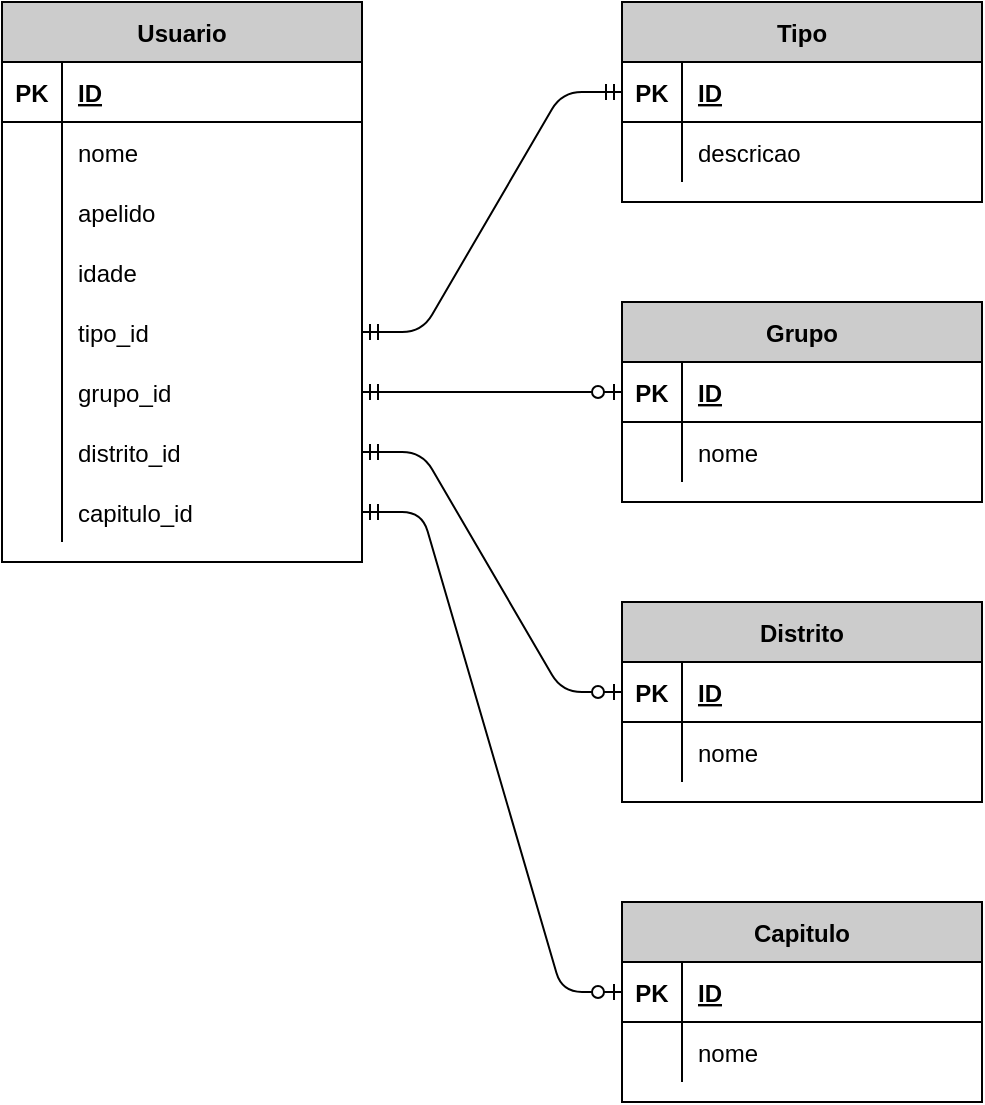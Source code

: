 <mxfile version="13.6.2" type="github">
  <diagram id="wubgfQ3S9Q1nJijSIR7Q" name="Page-1">
    <mxGraphModel dx="1420" dy="789" grid="1" gridSize="10" guides="1" tooltips="1" connect="1" arrows="1" fold="1" page="1" pageScale="1" pageWidth="850" pageHeight="1100" math="0" shadow="0">
      <root>
        <mxCell id="0" />
        <mxCell id="1" parent="0" />
        <mxCell id="cBh7_KmrogOZhqfkVuFA-25" value="Usuario" style="shape=table;startSize=30;container=1;collapsible=1;childLayout=tableLayout;fixedRows=1;rowLines=0;fontStyle=1;align=center;resizeLast=1;fillColor=#CCCCCC;" vertex="1" parent="1">
          <mxGeometry x="40" y="40" width="180" height="280" as="geometry" />
        </mxCell>
        <mxCell id="cBh7_KmrogOZhqfkVuFA-26" value="" style="shape=partialRectangle;collapsible=0;dropTarget=0;pointerEvents=0;fillColor=none;top=0;left=0;bottom=1;right=0;points=[[0,0.5],[1,0.5]];portConstraint=eastwest;" vertex="1" parent="cBh7_KmrogOZhqfkVuFA-25">
          <mxGeometry y="30" width="180" height="30" as="geometry" />
        </mxCell>
        <mxCell id="cBh7_KmrogOZhqfkVuFA-27" value="PK" style="shape=partialRectangle;connectable=0;fillColor=none;top=0;left=0;bottom=0;right=0;fontStyle=1;overflow=hidden;" vertex="1" parent="cBh7_KmrogOZhqfkVuFA-26">
          <mxGeometry width="30" height="30" as="geometry" />
        </mxCell>
        <mxCell id="cBh7_KmrogOZhqfkVuFA-28" value="ID" style="shape=partialRectangle;connectable=0;fillColor=none;top=0;left=0;bottom=0;right=0;align=left;spacingLeft=6;fontStyle=5;overflow=hidden;" vertex="1" parent="cBh7_KmrogOZhqfkVuFA-26">
          <mxGeometry x="30" width="150" height="30" as="geometry" />
        </mxCell>
        <mxCell id="cBh7_KmrogOZhqfkVuFA-29" value="" style="shape=partialRectangle;collapsible=0;dropTarget=0;pointerEvents=0;fillColor=none;top=0;left=0;bottom=0;right=0;points=[[0,0.5],[1,0.5]];portConstraint=eastwest;" vertex="1" parent="cBh7_KmrogOZhqfkVuFA-25">
          <mxGeometry y="60" width="180" height="30" as="geometry" />
        </mxCell>
        <mxCell id="cBh7_KmrogOZhqfkVuFA-30" value="" style="shape=partialRectangle;connectable=0;fillColor=none;top=0;left=0;bottom=0;right=0;editable=1;overflow=hidden;" vertex="1" parent="cBh7_KmrogOZhqfkVuFA-29">
          <mxGeometry width="30" height="30" as="geometry" />
        </mxCell>
        <mxCell id="cBh7_KmrogOZhqfkVuFA-31" value="nome" style="shape=partialRectangle;connectable=0;fillColor=none;top=0;left=0;bottom=0;right=0;align=left;spacingLeft=6;overflow=hidden;" vertex="1" parent="cBh7_KmrogOZhqfkVuFA-29">
          <mxGeometry x="30" width="150" height="30" as="geometry" />
        </mxCell>
        <mxCell id="cBh7_KmrogOZhqfkVuFA-32" value="" style="shape=partialRectangle;collapsible=0;dropTarget=0;pointerEvents=0;fillColor=none;top=0;left=0;bottom=0;right=0;points=[[0,0.5],[1,0.5]];portConstraint=eastwest;" vertex="1" parent="cBh7_KmrogOZhqfkVuFA-25">
          <mxGeometry y="90" width="180" height="30" as="geometry" />
        </mxCell>
        <mxCell id="cBh7_KmrogOZhqfkVuFA-33" value="" style="shape=partialRectangle;connectable=0;fillColor=none;top=0;left=0;bottom=0;right=0;editable=1;overflow=hidden;" vertex="1" parent="cBh7_KmrogOZhqfkVuFA-32">
          <mxGeometry width="30" height="30" as="geometry" />
        </mxCell>
        <mxCell id="cBh7_KmrogOZhqfkVuFA-34" value="apelido" style="shape=partialRectangle;connectable=0;fillColor=none;top=0;left=0;bottom=0;right=0;align=left;spacingLeft=6;overflow=hidden;" vertex="1" parent="cBh7_KmrogOZhqfkVuFA-32">
          <mxGeometry x="30" width="150" height="30" as="geometry" />
        </mxCell>
        <mxCell id="cBh7_KmrogOZhqfkVuFA-38" value="" style="shape=partialRectangle;collapsible=0;dropTarget=0;pointerEvents=0;fillColor=none;top=0;left=0;bottom=0;right=0;points=[[0,0.5],[1,0.5]];portConstraint=eastwest;" vertex="1" parent="cBh7_KmrogOZhqfkVuFA-25">
          <mxGeometry y="120" width="180" height="30" as="geometry" />
        </mxCell>
        <mxCell id="cBh7_KmrogOZhqfkVuFA-39" value="" style="shape=partialRectangle;connectable=0;fillColor=none;top=0;left=0;bottom=0;right=0;editable=1;overflow=hidden;" vertex="1" parent="cBh7_KmrogOZhqfkVuFA-38">
          <mxGeometry width="30" height="30" as="geometry" />
        </mxCell>
        <mxCell id="cBh7_KmrogOZhqfkVuFA-40" value="idade" style="shape=partialRectangle;connectable=0;fillColor=none;top=0;left=0;bottom=0;right=0;align=left;spacingLeft=6;overflow=hidden;" vertex="1" parent="cBh7_KmrogOZhqfkVuFA-38">
          <mxGeometry x="30" width="150" height="30" as="geometry" />
        </mxCell>
        <mxCell id="cBh7_KmrogOZhqfkVuFA-81" value="" style="shape=partialRectangle;collapsible=0;dropTarget=0;pointerEvents=0;fillColor=none;top=0;left=0;bottom=0;right=0;points=[[0,0.5],[1,0.5]];portConstraint=eastwest;" vertex="1" parent="cBh7_KmrogOZhqfkVuFA-25">
          <mxGeometry y="150" width="180" height="30" as="geometry" />
        </mxCell>
        <mxCell id="cBh7_KmrogOZhqfkVuFA-82" value="" style="shape=partialRectangle;connectable=0;fillColor=none;top=0;left=0;bottom=0;right=0;editable=1;overflow=hidden;" vertex="1" parent="cBh7_KmrogOZhqfkVuFA-81">
          <mxGeometry width="30" height="30" as="geometry" />
        </mxCell>
        <mxCell id="cBh7_KmrogOZhqfkVuFA-83" value="tipo_id" style="shape=partialRectangle;connectable=0;fillColor=none;top=0;left=0;bottom=0;right=0;align=left;spacingLeft=6;overflow=hidden;" vertex="1" parent="cBh7_KmrogOZhqfkVuFA-81">
          <mxGeometry x="30" width="150" height="30" as="geometry" />
        </mxCell>
        <mxCell id="cBh7_KmrogOZhqfkVuFA-84" value="" style="shape=partialRectangle;collapsible=0;dropTarget=0;pointerEvents=0;fillColor=none;top=0;left=0;bottom=0;right=0;points=[[0,0.5],[1,0.5]];portConstraint=eastwest;" vertex="1" parent="cBh7_KmrogOZhqfkVuFA-25">
          <mxGeometry y="180" width="180" height="30" as="geometry" />
        </mxCell>
        <mxCell id="cBh7_KmrogOZhqfkVuFA-85" value="" style="shape=partialRectangle;connectable=0;fillColor=none;top=0;left=0;bottom=0;right=0;editable=1;overflow=hidden;" vertex="1" parent="cBh7_KmrogOZhqfkVuFA-84">
          <mxGeometry width="30" height="30" as="geometry" />
        </mxCell>
        <mxCell id="cBh7_KmrogOZhqfkVuFA-86" value="grupo_id" style="shape=partialRectangle;connectable=0;fillColor=none;top=0;left=0;bottom=0;right=0;align=left;spacingLeft=6;overflow=hidden;" vertex="1" parent="cBh7_KmrogOZhqfkVuFA-84">
          <mxGeometry x="30" width="150" height="30" as="geometry" />
        </mxCell>
        <mxCell id="cBh7_KmrogOZhqfkVuFA-87" value="" style="shape=partialRectangle;collapsible=0;dropTarget=0;pointerEvents=0;fillColor=none;top=0;left=0;bottom=0;right=0;points=[[0,0.5],[1,0.5]];portConstraint=eastwest;" vertex="1" parent="cBh7_KmrogOZhqfkVuFA-25">
          <mxGeometry y="210" width="180" height="30" as="geometry" />
        </mxCell>
        <mxCell id="cBh7_KmrogOZhqfkVuFA-88" value="" style="shape=partialRectangle;connectable=0;fillColor=none;top=0;left=0;bottom=0;right=0;editable=1;overflow=hidden;" vertex="1" parent="cBh7_KmrogOZhqfkVuFA-87">
          <mxGeometry width="30" height="30" as="geometry" />
        </mxCell>
        <mxCell id="cBh7_KmrogOZhqfkVuFA-89" value="distrito_id" style="shape=partialRectangle;connectable=0;fillColor=none;top=0;left=0;bottom=0;right=0;align=left;spacingLeft=6;overflow=hidden;" vertex="1" parent="cBh7_KmrogOZhqfkVuFA-87">
          <mxGeometry x="30" width="150" height="30" as="geometry" />
        </mxCell>
        <mxCell id="cBh7_KmrogOZhqfkVuFA-90" value="" style="shape=partialRectangle;collapsible=0;dropTarget=0;pointerEvents=0;fillColor=none;top=0;left=0;bottom=0;right=0;points=[[0,0.5],[1,0.5]];portConstraint=eastwest;" vertex="1" parent="cBh7_KmrogOZhqfkVuFA-25">
          <mxGeometry y="240" width="180" height="30" as="geometry" />
        </mxCell>
        <mxCell id="cBh7_KmrogOZhqfkVuFA-91" value="" style="shape=partialRectangle;connectable=0;fillColor=none;top=0;left=0;bottom=0;right=0;editable=1;overflow=hidden;" vertex="1" parent="cBh7_KmrogOZhqfkVuFA-90">
          <mxGeometry width="30" height="30" as="geometry" />
        </mxCell>
        <mxCell id="cBh7_KmrogOZhqfkVuFA-92" value="capitulo_id" style="shape=partialRectangle;connectable=0;fillColor=none;top=0;left=0;bottom=0;right=0;align=left;spacingLeft=6;overflow=hidden;" vertex="1" parent="cBh7_KmrogOZhqfkVuFA-90">
          <mxGeometry x="30" width="150" height="30" as="geometry" />
        </mxCell>
        <mxCell id="cBh7_KmrogOZhqfkVuFA-41" value="Tipo" style="shape=table;startSize=30;container=1;collapsible=1;childLayout=tableLayout;fixedRows=1;rowLines=0;fontStyle=1;align=center;resizeLast=1;fillColor=#CCCCCC;" vertex="1" parent="1">
          <mxGeometry x="350" y="40" width="180" height="100" as="geometry" />
        </mxCell>
        <mxCell id="cBh7_KmrogOZhqfkVuFA-42" value="" style="shape=partialRectangle;collapsible=0;dropTarget=0;pointerEvents=0;fillColor=none;top=0;left=0;bottom=1;right=0;points=[[0,0.5],[1,0.5]];portConstraint=eastwest;" vertex="1" parent="cBh7_KmrogOZhqfkVuFA-41">
          <mxGeometry y="30" width="180" height="30" as="geometry" />
        </mxCell>
        <mxCell id="cBh7_KmrogOZhqfkVuFA-43" value="PK" style="shape=partialRectangle;connectable=0;fillColor=none;top=0;left=0;bottom=0;right=0;fontStyle=1;overflow=hidden;" vertex="1" parent="cBh7_KmrogOZhqfkVuFA-42">
          <mxGeometry width="30" height="30" as="geometry" />
        </mxCell>
        <mxCell id="cBh7_KmrogOZhqfkVuFA-44" value="ID" style="shape=partialRectangle;connectable=0;fillColor=none;top=0;left=0;bottom=0;right=0;align=left;spacingLeft=6;fontStyle=5;overflow=hidden;" vertex="1" parent="cBh7_KmrogOZhqfkVuFA-42">
          <mxGeometry x="30" width="150" height="30" as="geometry" />
        </mxCell>
        <mxCell id="cBh7_KmrogOZhqfkVuFA-45" value="" style="shape=partialRectangle;collapsible=0;dropTarget=0;pointerEvents=0;fillColor=none;top=0;left=0;bottom=0;right=0;points=[[0,0.5],[1,0.5]];portConstraint=eastwest;" vertex="1" parent="cBh7_KmrogOZhqfkVuFA-41">
          <mxGeometry y="60" width="180" height="30" as="geometry" />
        </mxCell>
        <mxCell id="cBh7_KmrogOZhqfkVuFA-46" value="" style="shape=partialRectangle;connectable=0;fillColor=none;top=0;left=0;bottom=0;right=0;editable=1;overflow=hidden;" vertex="1" parent="cBh7_KmrogOZhqfkVuFA-45">
          <mxGeometry width="30" height="30" as="geometry" />
        </mxCell>
        <mxCell id="cBh7_KmrogOZhqfkVuFA-47" value="descricao" style="shape=partialRectangle;connectable=0;fillColor=none;top=0;left=0;bottom=0;right=0;align=left;spacingLeft=6;overflow=hidden;" vertex="1" parent="cBh7_KmrogOZhqfkVuFA-45">
          <mxGeometry x="30" width="150" height="30" as="geometry" />
        </mxCell>
        <mxCell id="cBh7_KmrogOZhqfkVuFA-94" value="" style="edgeStyle=entityRelationEdgeStyle;fontSize=12;html=1;endArrow=ERmandOne;startArrow=ERmandOne;exitX=1;exitY=0.5;exitDx=0;exitDy=0;" edge="1" parent="1" source="cBh7_KmrogOZhqfkVuFA-81" target="cBh7_KmrogOZhqfkVuFA-42">
          <mxGeometry width="100" height="100" relative="1" as="geometry">
            <mxPoint x="80" y="750" as="sourcePoint" />
            <mxPoint x="180" y="650" as="targetPoint" />
          </mxGeometry>
        </mxCell>
        <mxCell id="cBh7_KmrogOZhqfkVuFA-95" value="" style="edgeStyle=entityRelationEdgeStyle;fontSize=12;html=1;endArrow=ERzeroToOne;startArrow=ERmandOne;exitX=1;exitY=0.5;exitDx=0;exitDy=0;entryX=0;entryY=0.5;entryDx=0;entryDy=0;" edge="1" parent="1" source="cBh7_KmrogOZhqfkVuFA-84" target="cBh7_KmrogOZhqfkVuFA-55">
          <mxGeometry width="100" height="100" relative="1" as="geometry">
            <mxPoint x="240" y="760" as="sourcePoint" />
            <mxPoint x="340" y="660" as="targetPoint" />
          </mxGeometry>
        </mxCell>
        <mxCell id="cBh7_KmrogOZhqfkVuFA-96" value="" style="edgeStyle=entityRelationEdgeStyle;fontSize=12;html=1;endArrow=ERzeroToOne;startArrow=ERmandOne;exitX=1;exitY=0.5;exitDx=0;exitDy=0;" edge="1" parent="1" source="cBh7_KmrogOZhqfkVuFA-87" target="cBh7_KmrogOZhqfkVuFA-68">
          <mxGeometry width="100" height="100" relative="1" as="geometry">
            <mxPoint x="120" y="390" as="sourcePoint" />
            <mxPoint x="250" y="380" as="targetPoint" />
          </mxGeometry>
        </mxCell>
        <mxCell id="cBh7_KmrogOZhqfkVuFA-97" value="" style="edgeStyle=entityRelationEdgeStyle;fontSize=12;html=1;endArrow=ERzeroToOne;startArrow=ERmandOne;exitX=1;exitY=0.5;exitDx=0;exitDy=0;entryX=0;entryY=0.5;entryDx=0;entryDy=0;" edge="1" parent="1" source="cBh7_KmrogOZhqfkVuFA-90" target="cBh7_KmrogOZhqfkVuFA-75">
          <mxGeometry width="100" height="100" relative="1" as="geometry">
            <mxPoint x="130" y="495" as="sourcePoint" />
            <mxPoint x="260" y="485" as="targetPoint" />
          </mxGeometry>
        </mxCell>
        <mxCell id="cBh7_KmrogOZhqfkVuFA-67" value="Distrito" style="shape=table;startSize=30;container=1;collapsible=1;childLayout=tableLayout;fixedRows=1;rowLines=0;fontStyle=1;align=center;resizeLast=1;fillColor=#CCCCCC;" vertex="1" parent="1">
          <mxGeometry x="350" y="340" width="180" height="100" as="geometry" />
        </mxCell>
        <mxCell id="cBh7_KmrogOZhqfkVuFA-68" value="" style="shape=partialRectangle;collapsible=0;dropTarget=0;pointerEvents=0;fillColor=none;top=0;left=0;bottom=1;right=0;points=[[0,0.5],[1,0.5]];portConstraint=eastwest;" vertex="1" parent="cBh7_KmrogOZhqfkVuFA-67">
          <mxGeometry y="30" width="180" height="30" as="geometry" />
        </mxCell>
        <mxCell id="cBh7_KmrogOZhqfkVuFA-69" value="PK" style="shape=partialRectangle;connectable=0;fillColor=none;top=0;left=0;bottom=0;right=0;fontStyle=1;overflow=hidden;" vertex="1" parent="cBh7_KmrogOZhqfkVuFA-68">
          <mxGeometry width="30" height="30" as="geometry" />
        </mxCell>
        <mxCell id="cBh7_KmrogOZhqfkVuFA-70" value="ID" style="shape=partialRectangle;connectable=0;fillColor=none;top=0;left=0;bottom=0;right=0;align=left;spacingLeft=6;fontStyle=5;overflow=hidden;" vertex="1" parent="cBh7_KmrogOZhqfkVuFA-68">
          <mxGeometry x="30" width="150" height="30" as="geometry" />
        </mxCell>
        <mxCell id="cBh7_KmrogOZhqfkVuFA-71" value="" style="shape=partialRectangle;collapsible=0;dropTarget=0;pointerEvents=0;fillColor=none;top=0;left=0;bottom=0;right=0;points=[[0,0.5],[1,0.5]];portConstraint=eastwest;" vertex="1" parent="cBh7_KmrogOZhqfkVuFA-67">
          <mxGeometry y="60" width="180" height="30" as="geometry" />
        </mxCell>
        <mxCell id="cBh7_KmrogOZhqfkVuFA-72" value="" style="shape=partialRectangle;connectable=0;fillColor=none;top=0;left=0;bottom=0;right=0;editable=1;overflow=hidden;" vertex="1" parent="cBh7_KmrogOZhqfkVuFA-71">
          <mxGeometry width="30" height="30" as="geometry" />
        </mxCell>
        <mxCell id="cBh7_KmrogOZhqfkVuFA-73" value="nome" style="shape=partialRectangle;connectable=0;fillColor=none;top=0;left=0;bottom=0;right=0;align=left;spacingLeft=6;overflow=hidden;" vertex="1" parent="cBh7_KmrogOZhqfkVuFA-71">
          <mxGeometry x="30" width="150" height="30" as="geometry" />
        </mxCell>
        <mxCell id="cBh7_KmrogOZhqfkVuFA-54" value="Grupo" style="shape=table;startSize=30;container=1;collapsible=1;childLayout=tableLayout;fixedRows=1;rowLines=0;fontStyle=1;align=center;resizeLast=1;fillColor=#CCCCCC;" vertex="1" parent="1">
          <mxGeometry x="350" y="190" width="180" height="100" as="geometry" />
        </mxCell>
        <mxCell id="cBh7_KmrogOZhqfkVuFA-55" value="" style="shape=partialRectangle;collapsible=0;dropTarget=0;pointerEvents=0;fillColor=none;top=0;left=0;bottom=1;right=0;points=[[0,0.5],[1,0.5]];portConstraint=eastwest;" vertex="1" parent="cBh7_KmrogOZhqfkVuFA-54">
          <mxGeometry y="30" width="180" height="30" as="geometry" />
        </mxCell>
        <mxCell id="cBh7_KmrogOZhqfkVuFA-56" value="PK" style="shape=partialRectangle;connectable=0;fillColor=none;top=0;left=0;bottom=0;right=0;fontStyle=1;overflow=hidden;" vertex="1" parent="cBh7_KmrogOZhqfkVuFA-55">
          <mxGeometry width="30" height="30" as="geometry" />
        </mxCell>
        <mxCell id="cBh7_KmrogOZhqfkVuFA-57" value="ID" style="shape=partialRectangle;connectable=0;fillColor=none;top=0;left=0;bottom=0;right=0;align=left;spacingLeft=6;fontStyle=5;overflow=hidden;" vertex="1" parent="cBh7_KmrogOZhqfkVuFA-55">
          <mxGeometry x="30" width="150" height="30" as="geometry" />
        </mxCell>
        <mxCell id="cBh7_KmrogOZhqfkVuFA-58" value="" style="shape=partialRectangle;collapsible=0;dropTarget=0;pointerEvents=0;fillColor=none;top=0;left=0;bottom=0;right=0;points=[[0,0.5],[1,0.5]];portConstraint=eastwest;" vertex="1" parent="cBh7_KmrogOZhqfkVuFA-54">
          <mxGeometry y="60" width="180" height="30" as="geometry" />
        </mxCell>
        <mxCell id="cBh7_KmrogOZhqfkVuFA-59" value="" style="shape=partialRectangle;connectable=0;fillColor=none;top=0;left=0;bottom=0;right=0;editable=1;overflow=hidden;" vertex="1" parent="cBh7_KmrogOZhqfkVuFA-58">
          <mxGeometry width="30" height="30" as="geometry" />
        </mxCell>
        <mxCell id="cBh7_KmrogOZhqfkVuFA-60" value="nome" style="shape=partialRectangle;connectable=0;fillColor=none;top=0;left=0;bottom=0;right=0;align=left;spacingLeft=6;overflow=hidden;" vertex="1" parent="cBh7_KmrogOZhqfkVuFA-58">
          <mxGeometry x="30" width="150" height="30" as="geometry" />
        </mxCell>
        <mxCell id="cBh7_KmrogOZhqfkVuFA-74" value="Capitulo" style="shape=table;startSize=30;container=1;collapsible=1;childLayout=tableLayout;fixedRows=1;rowLines=0;fontStyle=1;align=center;resizeLast=1;fillColor=#CCCCCC;" vertex="1" parent="1">
          <mxGeometry x="350" y="490" width="180" height="100" as="geometry" />
        </mxCell>
        <mxCell id="cBh7_KmrogOZhqfkVuFA-75" value="" style="shape=partialRectangle;collapsible=0;dropTarget=0;pointerEvents=0;fillColor=none;top=0;left=0;bottom=1;right=0;points=[[0,0.5],[1,0.5]];portConstraint=eastwest;" vertex="1" parent="cBh7_KmrogOZhqfkVuFA-74">
          <mxGeometry y="30" width="180" height="30" as="geometry" />
        </mxCell>
        <mxCell id="cBh7_KmrogOZhqfkVuFA-76" value="PK" style="shape=partialRectangle;connectable=0;fillColor=none;top=0;left=0;bottom=0;right=0;fontStyle=1;overflow=hidden;" vertex="1" parent="cBh7_KmrogOZhqfkVuFA-75">
          <mxGeometry width="30" height="30" as="geometry" />
        </mxCell>
        <mxCell id="cBh7_KmrogOZhqfkVuFA-77" value="ID" style="shape=partialRectangle;connectable=0;fillColor=none;top=0;left=0;bottom=0;right=0;align=left;spacingLeft=6;fontStyle=5;overflow=hidden;" vertex="1" parent="cBh7_KmrogOZhqfkVuFA-75">
          <mxGeometry x="30" width="150" height="30" as="geometry" />
        </mxCell>
        <mxCell id="cBh7_KmrogOZhqfkVuFA-78" value="" style="shape=partialRectangle;collapsible=0;dropTarget=0;pointerEvents=0;fillColor=none;top=0;left=0;bottom=0;right=0;points=[[0,0.5],[1,0.5]];portConstraint=eastwest;" vertex="1" parent="cBh7_KmrogOZhqfkVuFA-74">
          <mxGeometry y="60" width="180" height="30" as="geometry" />
        </mxCell>
        <mxCell id="cBh7_KmrogOZhqfkVuFA-79" value="" style="shape=partialRectangle;connectable=0;fillColor=none;top=0;left=0;bottom=0;right=0;editable=1;overflow=hidden;" vertex="1" parent="cBh7_KmrogOZhqfkVuFA-78">
          <mxGeometry width="30" height="30" as="geometry" />
        </mxCell>
        <mxCell id="cBh7_KmrogOZhqfkVuFA-80" value="nome" style="shape=partialRectangle;connectable=0;fillColor=none;top=0;left=0;bottom=0;right=0;align=left;spacingLeft=6;overflow=hidden;" vertex="1" parent="cBh7_KmrogOZhqfkVuFA-78">
          <mxGeometry x="30" width="150" height="30" as="geometry" />
        </mxCell>
      </root>
    </mxGraphModel>
  </diagram>
</mxfile>
